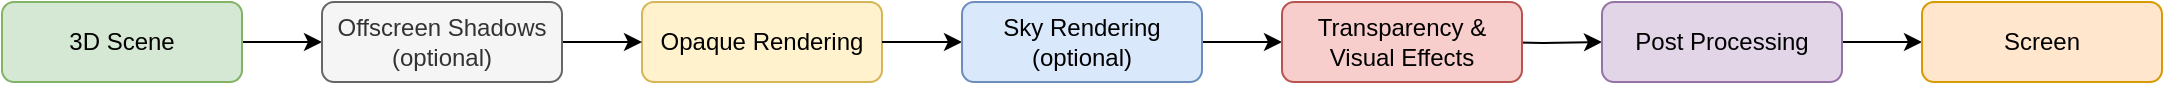 <mxfile version="25.0.3">
  <diagram name="Page-1" id="rwp8s4dTEOleVdyEwEiT">
    <mxGraphModel dx="1973" dy="594" grid="1" gridSize="10" guides="1" tooltips="1" connect="1" arrows="1" fold="1" page="1" pageScale="1" pageWidth="850" pageHeight="1100" math="0" shadow="0">
      <root>
        <mxCell id="0" />
        <mxCell id="1" parent="0" />
        <mxCell id="iz1J76pTcxcNyiAK8tLr-3" value="" style="edgeStyle=orthogonalEdgeStyle;rounded=0;orthogonalLoop=1;jettySize=auto;html=1;" edge="1" parent="1" source="yvOlFNEoJNMqxn5hY2YB-2" target="iz1J76pTcxcNyiAK8tLr-1">
          <mxGeometry relative="1" as="geometry" />
        </mxCell>
        <mxCell id="yvOlFNEoJNMqxn5hY2YB-2" value="3D Scene" style="rounded=1;whiteSpace=wrap;html=1;fillColor=#d5e8d4;strokeColor=#82b366;" parent="1" vertex="1">
          <mxGeometry x="-440" y="400" width="120" height="40" as="geometry" />
        </mxCell>
        <mxCell id="yvOlFNEoJNMqxn5hY2YB-8" value="" style="edgeStyle=orthogonalEdgeStyle;rounded=0;orthogonalLoop=1;jettySize=auto;html=1;" parent="1" source="yvOlFNEoJNMqxn5hY2YB-11" target="yvOlFNEoJNMqxn5hY2YB-4" edge="1">
          <mxGeometry relative="1" as="geometry" />
        </mxCell>
        <mxCell id="yvOlFNEoJNMqxn5hY2YB-3" value="Opaque Rendering" style="rounded=1;whiteSpace=wrap;html=1;fillColor=#fff2cc;strokeColor=#d6b656;" parent="1" vertex="1">
          <mxGeometry x="-120" y="400" width="120" height="40" as="geometry" />
        </mxCell>
        <mxCell id="yvOlFNEoJNMqxn5hY2YB-9" value="" style="edgeStyle=orthogonalEdgeStyle;rounded=0;orthogonalLoop=1;jettySize=auto;html=1;" parent="1" target="yvOlFNEoJNMqxn5hY2YB-5" edge="1">
          <mxGeometry relative="1" as="geometry">
            <mxPoint x="300" y="420" as="sourcePoint" />
          </mxGeometry>
        </mxCell>
        <mxCell id="yvOlFNEoJNMqxn5hY2YB-4" value="Transparency &amp;amp; Visual Effects" style="rounded=1;whiteSpace=wrap;html=1;fillColor=#f8cecc;strokeColor=#b85450;" parent="1" vertex="1">
          <mxGeometry x="200" y="400" width="120" height="40" as="geometry" />
        </mxCell>
        <mxCell id="yvOlFNEoJNMqxn5hY2YB-10" value="" style="edgeStyle=orthogonalEdgeStyle;rounded=0;orthogonalLoop=1;jettySize=auto;html=1;" parent="1" source="yvOlFNEoJNMqxn5hY2YB-5" target="yvOlFNEoJNMqxn5hY2YB-6" edge="1">
          <mxGeometry relative="1" as="geometry" />
        </mxCell>
        <mxCell id="yvOlFNEoJNMqxn5hY2YB-5" value="Post Processing" style="rounded=1;whiteSpace=wrap;html=1;fillColor=#e1d5e7;strokeColor=#9673a6;" parent="1" vertex="1">
          <mxGeometry x="360" y="400" width="120" height="40" as="geometry" />
        </mxCell>
        <mxCell id="yvOlFNEoJNMqxn5hY2YB-6" value="Screen" style="rounded=1;whiteSpace=wrap;html=1;fillColor=#ffe6cc;strokeColor=#d79b00;" parent="1" vertex="1">
          <mxGeometry x="520" y="400" width="120" height="40" as="geometry" />
        </mxCell>
        <mxCell id="yvOlFNEoJNMqxn5hY2YB-12" value="" style="edgeStyle=orthogonalEdgeStyle;rounded=0;orthogonalLoop=1;jettySize=auto;html=1;" parent="1" source="yvOlFNEoJNMqxn5hY2YB-3" target="yvOlFNEoJNMqxn5hY2YB-11" edge="1">
          <mxGeometry relative="1" as="geometry">
            <mxPoint x="-30" y="420" as="sourcePoint" />
            <mxPoint x="195" y="420" as="targetPoint" />
          </mxGeometry>
        </mxCell>
        <mxCell id="yvOlFNEoJNMqxn5hY2YB-11" value="Sky Rendering&lt;div&gt;(optional)&lt;/div&gt;" style="rounded=1;whiteSpace=wrap;html=1;fillColor=#dae8fc;strokeColor=#6c8ebf;" parent="1" vertex="1">
          <mxGeometry x="40" y="400" width="120" height="40" as="geometry" />
        </mxCell>
        <mxCell id="iz1J76pTcxcNyiAK8tLr-2" style="edgeStyle=orthogonalEdgeStyle;rounded=0;orthogonalLoop=1;jettySize=auto;html=1;entryX=0;entryY=0.5;entryDx=0;entryDy=0;" edge="1" parent="1" source="iz1J76pTcxcNyiAK8tLr-1" target="yvOlFNEoJNMqxn5hY2YB-3">
          <mxGeometry relative="1" as="geometry" />
        </mxCell>
        <mxCell id="iz1J76pTcxcNyiAK8tLr-1" value="Offscreen Shadows&lt;div&gt;(optional)&lt;/div&gt;" style="rounded=1;whiteSpace=wrap;html=1;fillColor=#f5f5f5;strokeColor=#666666;fontColor=#333333;" vertex="1" parent="1">
          <mxGeometry x="-280" y="400" width="120" height="40" as="geometry" />
        </mxCell>
      </root>
    </mxGraphModel>
  </diagram>
</mxfile>
